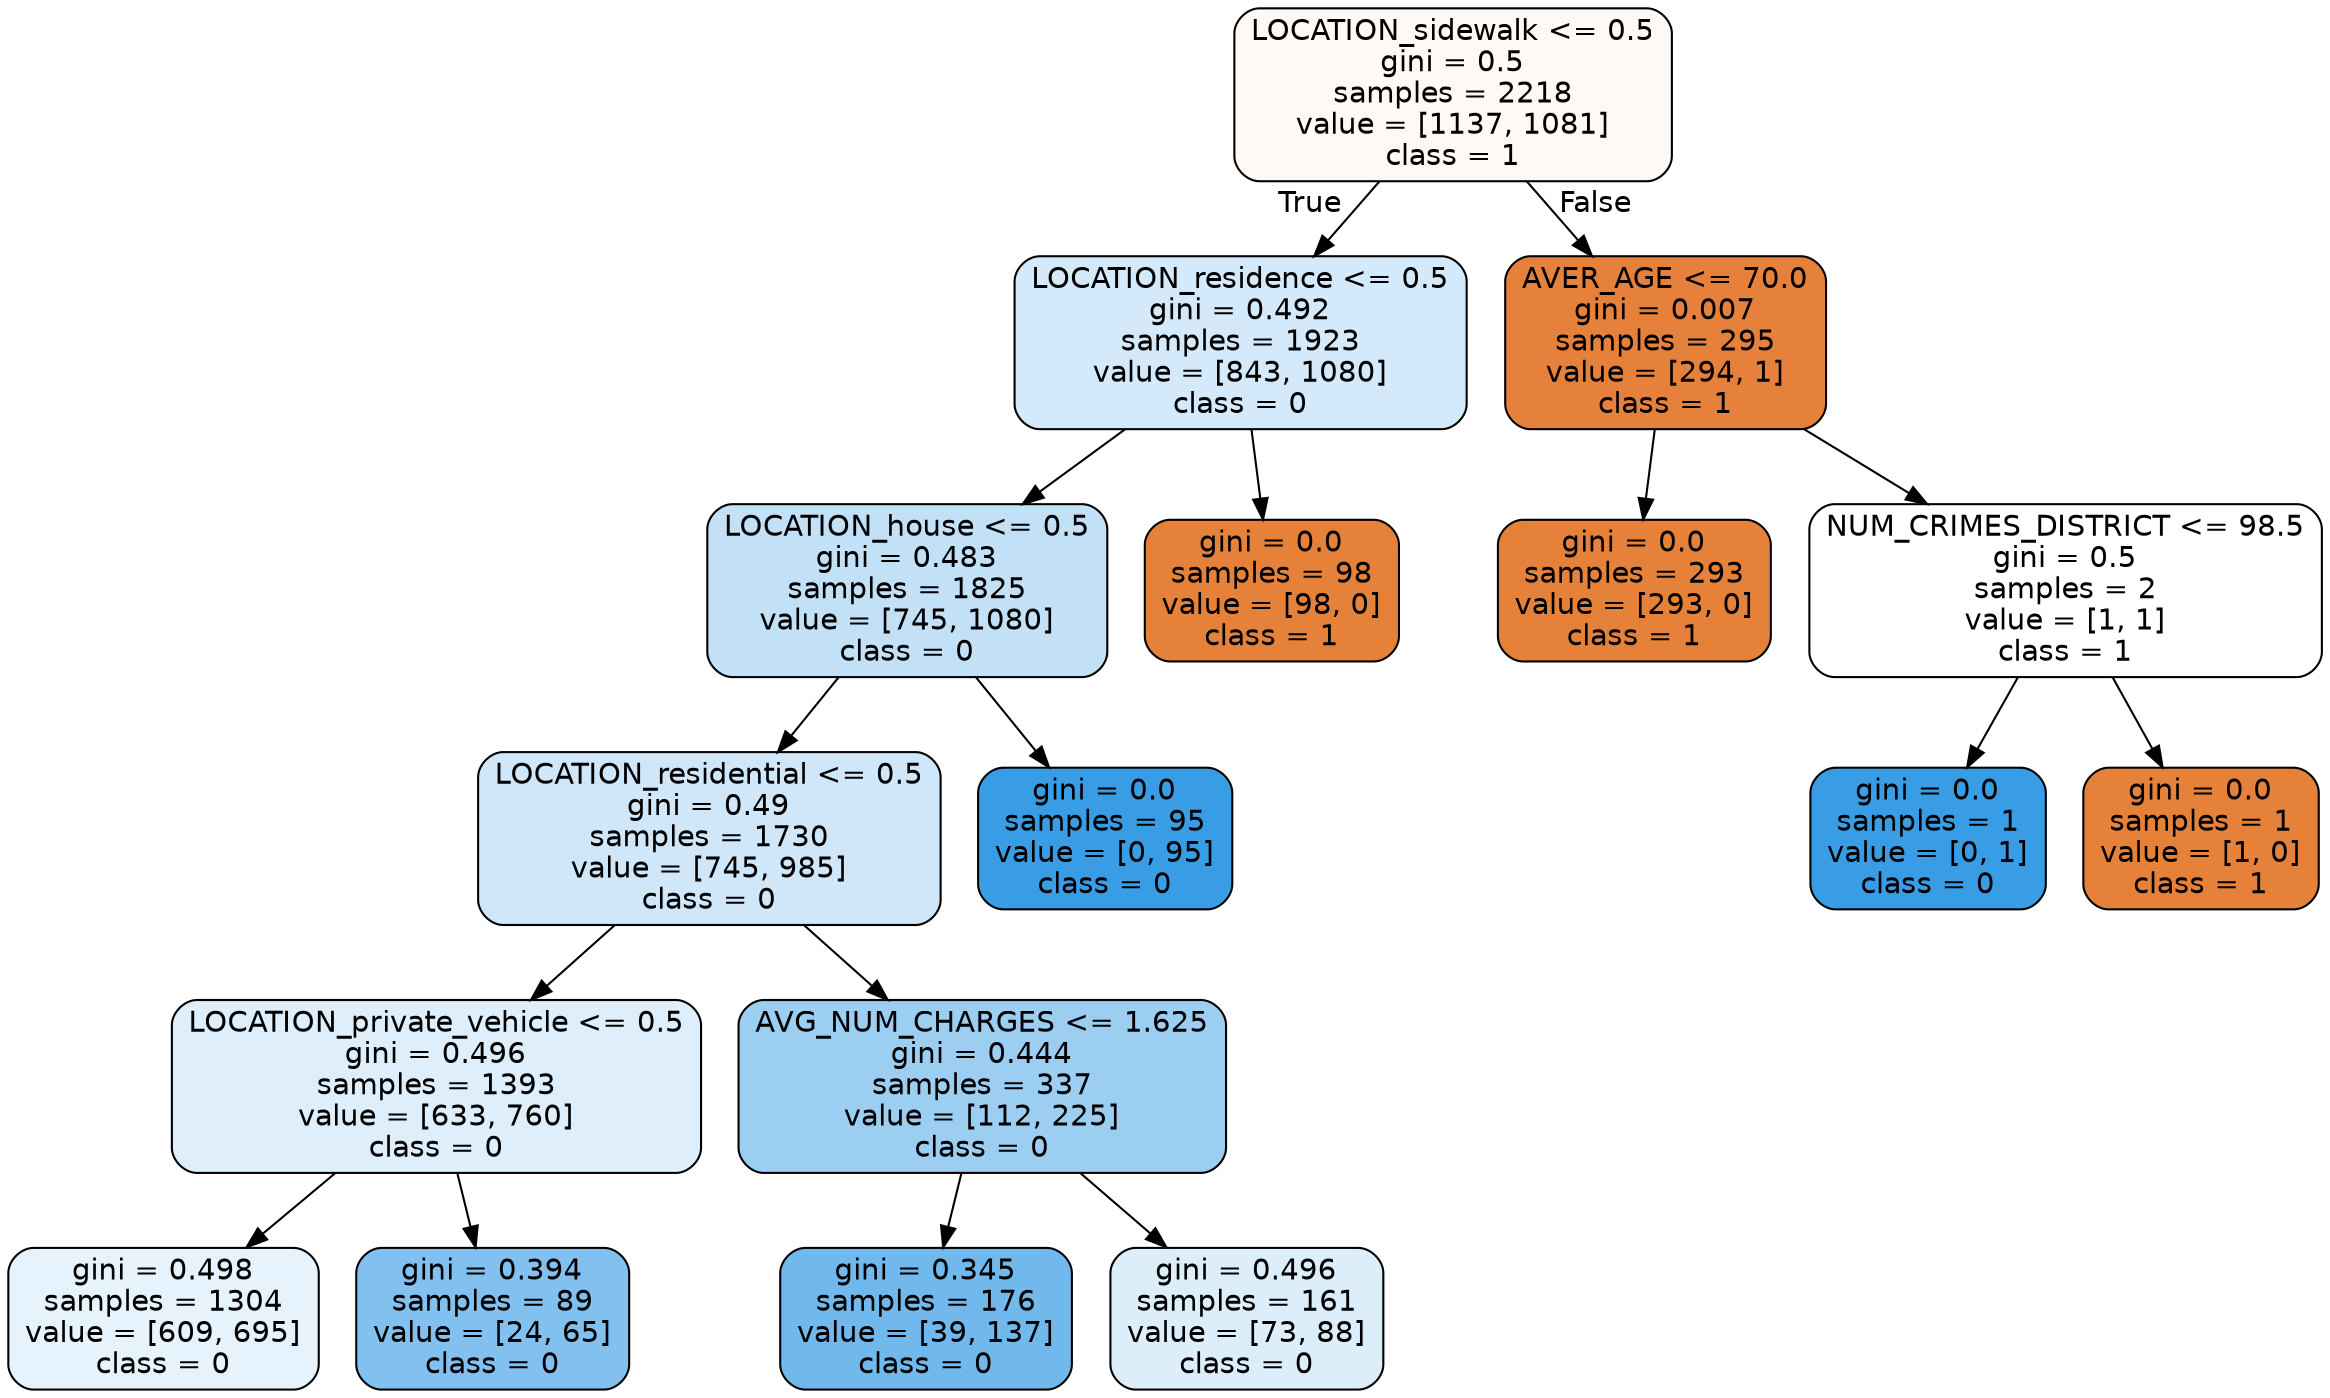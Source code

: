 digraph Tree {
node [shape=box, style="filled, rounded", color="black", fontname="helvetica"] ;
edge [fontname="helvetica"] ;
0 [label="LOCATION_sidewalk <= 0.5\ngini = 0.5\nsamples = 2218\nvalue = [1137, 1081]\nclass = 1", fillcolor="#fef9f5"] ;
1 [label="LOCATION_residence <= 0.5\ngini = 0.492\nsamples = 1923\nvalue = [843, 1080]\nclass = 0", fillcolor="#d4e9f9"] ;
0 -> 1 [labeldistance=2.5, labelangle=45, headlabel="True"] ;
2 [label="LOCATION_house <= 0.5\ngini = 0.483\nsamples = 1825\nvalue = [745, 1080]\nclass = 0", fillcolor="#c2e1f7"] ;
1 -> 2 ;
3 [label="LOCATION_residential <= 0.5\ngini = 0.49\nsamples = 1730\nvalue = [745, 985]\nclass = 0", fillcolor="#cfe7f9"] ;
2 -> 3 ;
4 [label="LOCATION_private_vehicle <= 0.5\ngini = 0.496\nsamples = 1393\nvalue = [633, 760]\nclass = 0", fillcolor="#deeffb"] ;
3 -> 4 ;
5 [label="gini = 0.498\nsamples = 1304\nvalue = [609, 695]\nclass = 0", fillcolor="#e6f3fc"] ;
4 -> 5 ;
6 [label="gini = 0.394\nsamples = 89\nvalue = [24, 65]\nclass = 0", fillcolor="#82c1ef"] ;
4 -> 6 ;
7 [label="AVG_NUM_CHARGES <= 1.625\ngini = 0.444\nsamples = 337\nvalue = [112, 225]\nclass = 0", fillcolor="#9ccef2"] ;
3 -> 7 ;
8 [label="gini = 0.345\nsamples = 176\nvalue = [39, 137]\nclass = 0", fillcolor="#71b9ec"] ;
7 -> 8 ;
9 [label="gini = 0.496\nsamples = 161\nvalue = [73, 88]\nclass = 0", fillcolor="#ddeefb"] ;
7 -> 9 ;
10 [label="gini = 0.0\nsamples = 95\nvalue = [0, 95]\nclass = 0", fillcolor="#399de5"] ;
2 -> 10 ;
11 [label="gini = 0.0\nsamples = 98\nvalue = [98, 0]\nclass = 1", fillcolor="#e58139"] ;
1 -> 11 ;
12 [label="AVER_AGE <= 70.0\ngini = 0.007\nsamples = 295\nvalue = [294, 1]\nclass = 1", fillcolor="#e5813a"] ;
0 -> 12 [labeldistance=2.5, labelangle=-45, headlabel="False"] ;
13 [label="gini = 0.0\nsamples = 293\nvalue = [293, 0]\nclass = 1", fillcolor="#e58139"] ;
12 -> 13 ;
14 [label="NUM_CRIMES_DISTRICT <= 98.5\ngini = 0.5\nsamples = 2\nvalue = [1, 1]\nclass = 1", fillcolor="#ffffff"] ;
12 -> 14 ;
15 [label="gini = 0.0\nsamples = 1\nvalue = [0, 1]\nclass = 0", fillcolor="#399de5"] ;
14 -> 15 ;
16 [label="gini = 0.0\nsamples = 1\nvalue = [1, 0]\nclass = 1", fillcolor="#e58139"] ;
14 -> 16 ;
}